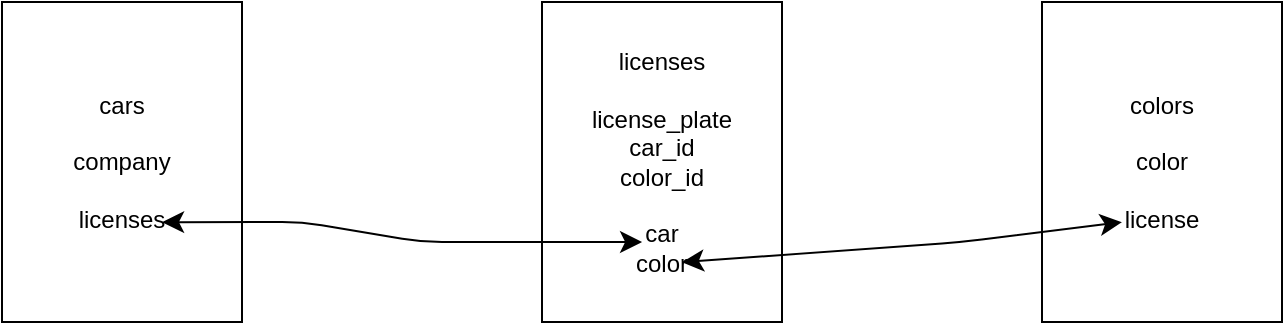 <mxfile>
    <diagram id="IHKaDoGlMXZq13bv_zfR" name="Page-1">
        <mxGraphModel dx="723" dy="299" grid="1" gridSize="10" guides="1" tooltips="1" connect="1" arrows="1" fold="1" page="1" pageScale="1" pageWidth="850" pageHeight="1100" math="0" shadow="0">
            <root>
                <mxCell id="0"/>
                <mxCell id="1" parent="0"/>
                <mxCell id="2" value="cars&lt;br&gt;&lt;br&gt;company&lt;br&gt;&lt;br&gt;licenses" style="whiteSpace=wrap;html=1;" vertex="1" parent="1">
                    <mxGeometry x="40" y="120" width="120" height="160" as="geometry"/>
                </mxCell>
                <mxCell id="3" value="colors&lt;br&gt;&lt;br&gt;color&lt;br&gt;&lt;br&gt;license" style="whiteSpace=wrap;html=1;" vertex="1" parent="1">
                    <mxGeometry x="560" y="120" width="120" height="160" as="geometry"/>
                </mxCell>
                <mxCell id="4" value="licenses&lt;br&gt;&lt;br&gt;license_plate&lt;br&gt;car_id&lt;br&gt;color_id&lt;br&gt;&lt;br&gt;car&lt;br&gt;color" style="whiteSpace=wrap;html=1;" vertex="1" parent="1">
                    <mxGeometry x="310" y="120" width="120" height="160" as="geometry"/>
                </mxCell>
                <mxCell id="9" value="" style="edgeStyle=none;orthogonalLoop=1;jettySize=auto;html=1;endArrow=classic;startArrow=classic;endSize=8;startSize=8;exitX=0.667;exitY=0.688;exitDx=0;exitDy=0;exitPerimeter=0;entryX=0.417;entryY=0.75;entryDx=0;entryDy=0;entryPerimeter=0;" edge="1" parent="1" source="2" target="4">
                    <mxGeometry width="100" relative="1" as="geometry">
                        <mxPoint x="160" y="190" as="sourcePoint"/>
                        <mxPoint x="310" y="200" as="targetPoint"/>
                        <Array as="points">
                            <mxPoint x="190" y="230"/>
                            <mxPoint x="250" y="240"/>
                        </Array>
                    </mxGeometry>
                </mxCell>
                <mxCell id="10" value="" style="edgeStyle=none;orthogonalLoop=1;jettySize=auto;html=1;endArrow=classic;startArrow=classic;endSize=8;startSize=8;entryX=0.333;entryY=0.688;entryDx=0;entryDy=0;exitX=0.583;exitY=0.813;exitDx=0;exitDy=0;exitPerimeter=0;entryPerimeter=0;" edge="1" parent="1" source="4" target="3">
                    <mxGeometry width="100" relative="1" as="geometry">
                        <mxPoint x="430" y="199.5" as="sourcePoint"/>
                        <mxPoint x="530" y="199.5" as="targetPoint"/>
                        <Array as="points">
                            <mxPoint x="520" y="240"/>
                        </Array>
                    </mxGeometry>
                </mxCell>
            </root>
        </mxGraphModel>
    </diagram>
</mxfile>